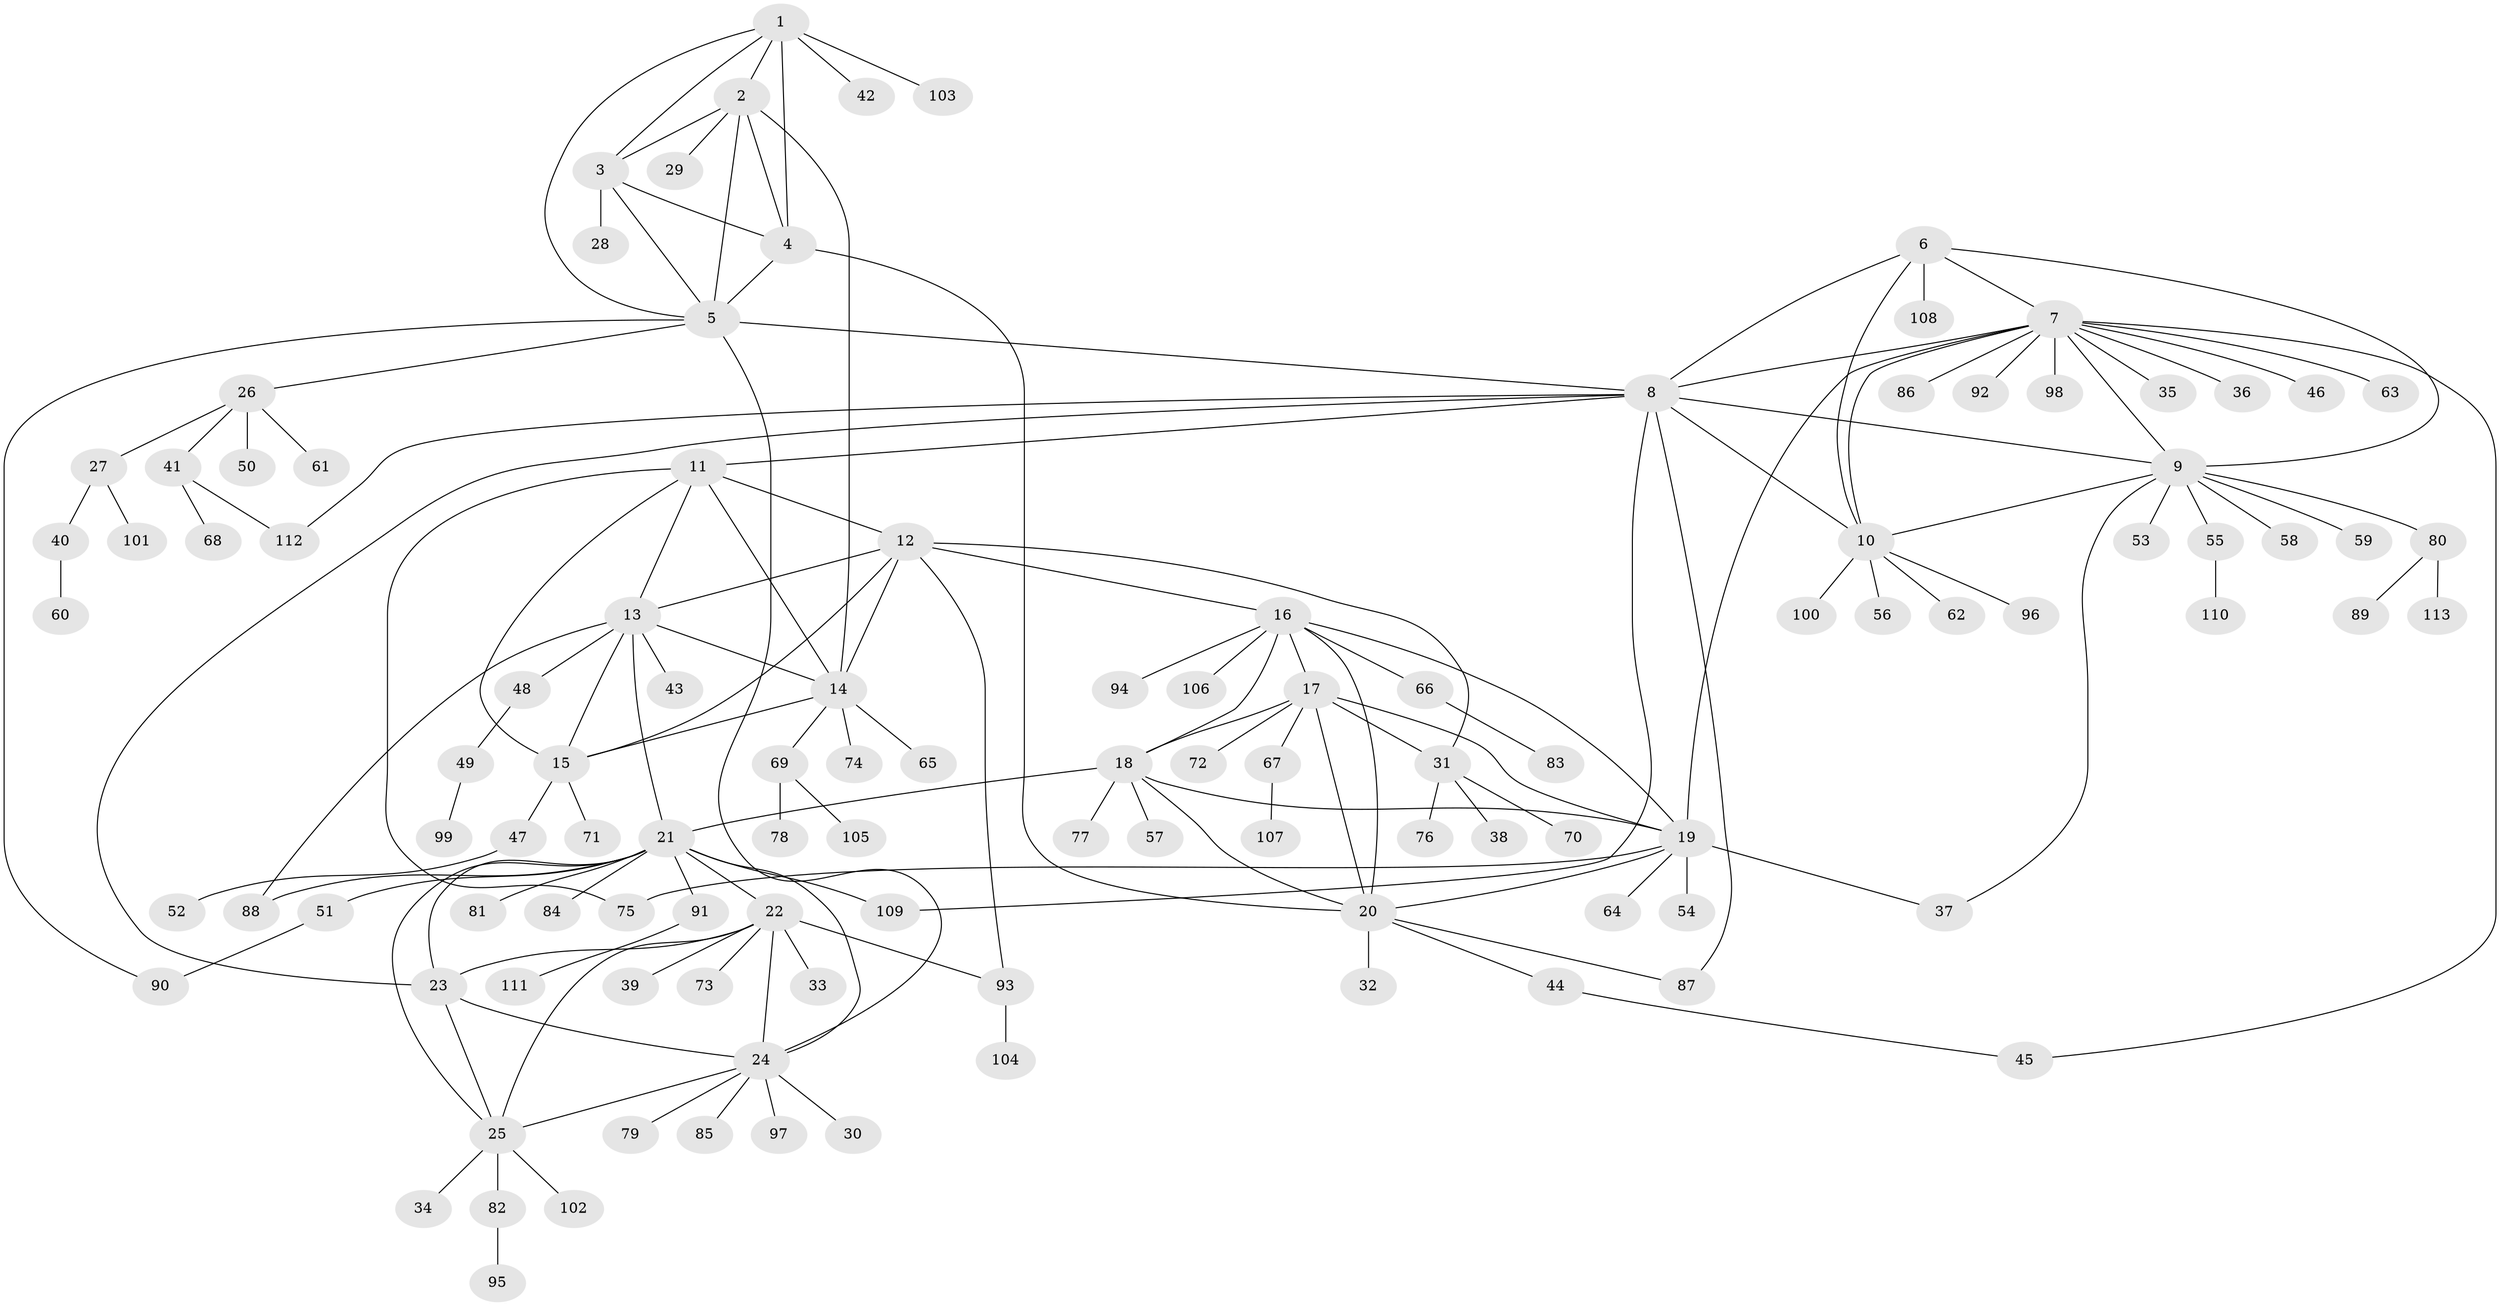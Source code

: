 // Generated by graph-tools (version 1.1) at 2025/02/03/09/25 03:02:40]
// undirected, 113 vertices, 158 edges
graph export_dot {
graph [start="1"]
  node [color=gray90,style=filled];
  1;
  2;
  3;
  4;
  5;
  6;
  7;
  8;
  9;
  10;
  11;
  12;
  13;
  14;
  15;
  16;
  17;
  18;
  19;
  20;
  21;
  22;
  23;
  24;
  25;
  26;
  27;
  28;
  29;
  30;
  31;
  32;
  33;
  34;
  35;
  36;
  37;
  38;
  39;
  40;
  41;
  42;
  43;
  44;
  45;
  46;
  47;
  48;
  49;
  50;
  51;
  52;
  53;
  54;
  55;
  56;
  57;
  58;
  59;
  60;
  61;
  62;
  63;
  64;
  65;
  66;
  67;
  68;
  69;
  70;
  71;
  72;
  73;
  74;
  75;
  76;
  77;
  78;
  79;
  80;
  81;
  82;
  83;
  84;
  85;
  86;
  87;
  88;
  89;
  90;
  91;
  92;
  93;
  94;
  95;
  96;
  97;
  98;
  99;
  100;
  101;
  102;
  103;
  104;
  105;
  106;
  107;
  108;
  109;
  110;
  111;
  112;
  113;
  1 -- 2;
  1 -- 3;
  1 -- 4;
  1 -- 5;
  1 -- 42;
  1 -- 103;
  2 -- 3;
  2 -- 4;
  2 -- 5;
  2 -- 14;
  2 -- 29;
  3 -- 4;
  3 -- 5;
  3 -- 28;
  4 -- 5;
  4 -- 20;
  5 -- 8;
  5 -- 24;
  5 -- 26;
  5 -- 90;
  6 -- 7;
  6 -- 8;
  6 -- 9;
  6 -- 10;
  6 -- 108;
  7 -- 8;
  7 -- 9;
  7 -- 10;
  7 -- 19;
  7 -- 35;
  7 -- 36;
  7 -- 45;
  7 -- 46;
  7 -- 63;
  7 -- 86;
  7 -- 92;
  7 -- 98;
  8 -- 9;
  8 -- 10;
  8 -- 11;
  8 -- 23;
  8 -- 87;
  8 -- 109;
  8 -- 112;
  9 -- 10;
  9 -- 37;
  9 -- 53;
  9 -- 55;
  9 -- 58;
  9 -- 59;
  9 -- 80;
  10 -- 56;
  10 -- 62;
  10 -- 96;
  10 -- 100;
  11 -- 12;
  11 -- 13;
  11 -- 14;
  11 -- 15;
  11 -- 75;
  12 -- 13;
  12 -- 14;
  12 -- 15;
  12 -- 16;
  12 -- 31;
  12 -- 93;
  13 -- 14;
  13 -- 15;
  13 -- 21;
  13 -- 43;
  13 -- 48;
  13 -- 88;
  14 -- 15;
  14 -- 65;
  14 -- 69;
  14 -- 74;
  15 -- 47;
  15 -- 71;
  16 -- 17;
  16 -- 18;
  16 -- 19;
  16 -- 20;
  16 -- 66;
  16 -- 94;
  16 -- 106;
  17 -- 18;
  17 -- 19;
  17 -- 20;
  17 -- 31;
  17 -- 67;
  17 -- 72;
  18 -- 19;
  18 -- 20;
  18 -- 21;
  18 -- 57;
  18 -- 77;
  19 -- 20;
  19 -- 37;
  19 -- 54;
  19 -- 64;
  19 -- 75;
  20 -- 32;
  20 -- 44;
  20 -- 87;
  21 -- 22;
  21 -- 23;
  21 -- 24;
  21 -- 25;
  21 -- 51;
  21 -- 81;
  21 -- 84;
  21 -- 88;
  21 -- 91;
  21 -- 109;
  22 -- 23;
  22 -- 24;
  22 -- 25;
  22 -- 33;
  22 -- 39;
  22 -- 73;
  22 -- 93;
  23 -- 24;
  23 -- 25;
  24 -- 25;
  24 -- 30;
  24 -- 79;
  24 -- 85;
  24 -- 97;
  25 -- 34;
  25 -- 82;
  25 -- 102;
  26 -- 27;
  26 -- 41;
  26 -- 50;
  26 -- 61;
  27 -- 40;
  27 -- 101;
  31 -- 38;
  31 -- 70;
  31 -- 76;
  40 -- 60;
  41 -- 68;
  41 -- 112;
  44 -- 45;
  47 -- 52;
  48 -- 49;
  49 -- 99;
  51 -- 90;
  55 -- 110;
  66 -- 83;
  67 -- 107;
  69 -- 78;
  69 -- 105;
  80 -- 89;
  80 -- 113;
  82 -- 95;
  91 -- 111;
  93 -- 104;
}
